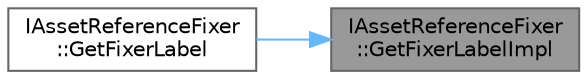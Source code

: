digraph "IAssetReferenceFixer::GetFixerLabelImpl"
{
 // INTERACTIVE_SVG=YES
 // LATEX_PDF_SIZE
  bgcolor="transparent";
  edge [fontname=Helvetica,fontsize=10,labelfontname=Helvetica,labelfontsize=10];
  node [fontname=Helvetica,fontsize=10,shape=box,height=0.2,width=0.4];
  rankdir="RL";
  Node1 [id="Node000001",label="IAssetReferenceFixer\l::GetFixerLabelImpl",height=0.2,width=0.4,color="gray40", fillcolor="grey60", style="filled", fontcolor="black",tooltip=" "];
  Node1 -> Node2 [id="edge1_Node000001_Node000002",dir="back",color="steelblue1",style="solid",tooltip=" "];
  Node2 [id="Node000002",label="IAssetReferenceFixer\l::GetFixerLabel",height=0.2,width=0.4,color="grey40", fillcolor="white", style="filled",URL="$de/d4f/classIAssetReferenceFixer.html#a0e51b5ec4c66b3560915667cde3af628",tooltip="Get the label to use as the fixer for the given asset."];
}
